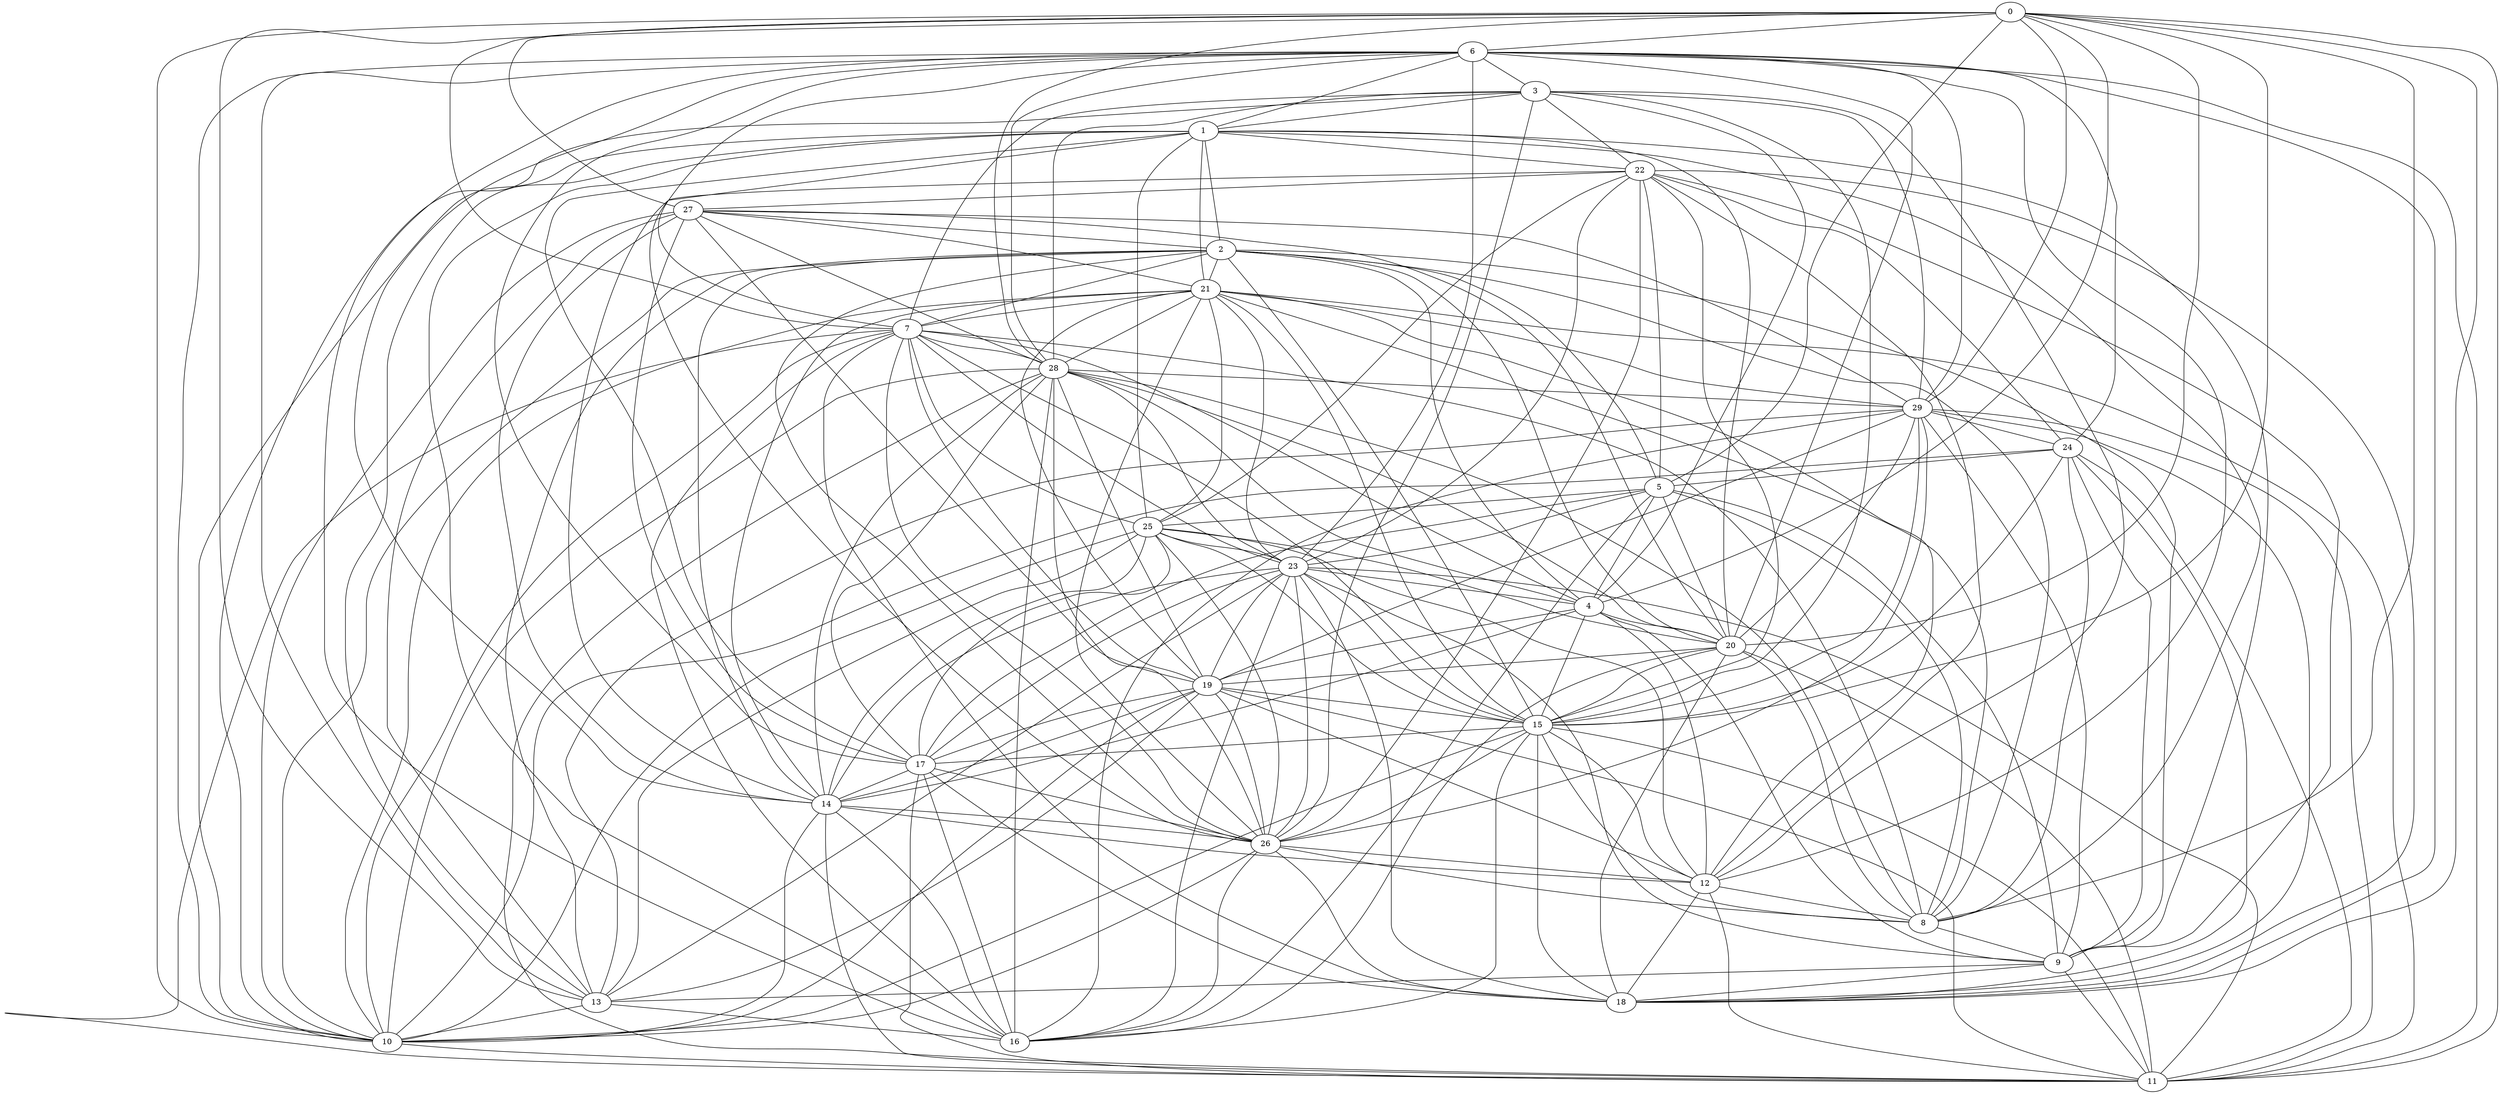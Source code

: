 strict graph G {
0;
1;
2;
3;
4;
5;
6;
7;
8;
9;
10;
11;
12;
13;
14;
15;
16;
17;
18;
19;
20;
21;
22;
23;
24;
25;
26;
27;
28;
29;
2 -- 15;
19 -- 11;
1 -- 6;
19 -- 29;
11 -- 12;
11 -- 29;
23 -- 13;
2 -- 13;
21 -- 11;
14 -- 12;
19 -- 14;
21 -- 12;
26 -- 10;
10 -- 0;
18 -- 26;
21 -- 10;
3 -- 12;
28 -- 4;
13 -- 16;
20 -- 19;
7 -- 8;
17 -- 1;
23 -- 11;
29 -- 24;
22 -- 27;
21 -- 19;
4 -- 7;
25 -- 17;
23 -- 7;
7 -- 19;
16 -- 26;
16 -- 6;
1 -- 13;
13 -- 0;
6 -- 20;
7 -- 10;
7 -- 25;
28 -- 29;
2 -- 9;
26 -- 7;
9 -- 5;
6 -- 14;
5 -- 23;
21 -- 26;
28 -- 19;
15 -- 21;
22 -- 24;
7 -- 15;
18 -- 22;
28 -- 23;
18 -- 6;
13 -- 19;
19 -- 15;
6 -- 13;
27 -- 13;
10 -- 28;
28 -- 20;
13 -- 10;
15 -- 10;
25 -- 20;
16 -- 28;
1 -- 10;
27 -- 2;
11 -- 0;
19 -- 27;
9 -- 1;
14 -- 10;
15 -- 22;
26 -- 19;
26 -- 25;
10 -- 3;
17 -- 19;
17 -- 6;
15 -- 25;
25 -- 13;
28 -- 17;
16 -- 23;
10 -- 27;
18 -- 29;
0 -- 27;
26 -- 3;
15 -- 4;
5 -- 25;
28 -- 27;
8 -- 26;
27 -- 17;
0 -- 15;
11 -- 20;
25 -- 10;
22 -- 26;
6 -- 28;
14 -- 27;
26 -- 1;
8 -- 5;
12 -- 25;
5 -- 22;
26 -- 2;
4 -- 2;
0 -- 20;
26 -- 23;
1 -- 21;
5 -- 20;
3 -- 1;
17 -- 16;
5 -- 17;
9 -- 13;
4 -- 5;
11 -- 28;
2 -- 20;
7 -- 28;
23 -- 4;
8 -- 9;
0 -- 8;
8 -- 20;
2 -- 21;
3 -- 4;
11 -- 24;
21 -- 25;
10 -- 19;
24 -- 18;
15 -- 8;
14 -- 16;
21 -- 27;
20 -- 1;
28 -- 26;
7 -- 11;
6 -- 24;
14 -- 25;
21 -- 28;
1 -- 8;
0 -- 28;
18 -- 0;
12 -- 18;
26 -- 12;
22 -- 12;
10 -- 11;
1 -- 22;
7 -- 2;
18 -- 23;
6 -- 7;
25 -- 23;
8 -- 21;
4 -- 12;
0 -- 7;
4 -- 9;
24 -- 9;
29 -- 3;
12 -- 19;
28 -- 14;
4 -- 0;
2 -- 14;
9 -- 22;
4 -- 20;
24 -- 8;
23 -- 17;
17 -- 18;
14 -- 4;
25 -- 1;
9 -- 18;
6 -- 11;
27 -- 29;
21 -- 29;
2 -- 8;
17 -- 14;
26 -- 29;
10 -- 2;
29 -- 16;
15 -- 17;
20 -- 16;
15 -- 29;
23 -- 21;
21 -- 14;
29 -- 20;
23 -- 9;
0 -- 6;
11 -- 17;
18 -- 20;
18 -- 15;
24 -- 10;
6 -- 10;
3 -- 7;
9 -- 11;
15 -- 12;
5 -- 0;
19 -- 23;
15 -- 23;
12 -- 8;
14 -- 22;
20 -- 27;
16 -- 15;
26 -- 15;
14 -- 26;
6 -- 3;
14 -- 11;
28 -- 8;
23 -- 22;
9 -- 29;
7 -- 16;
15 -- 24;
2 -- 1;
17 -- 26;
6 -- 29;
21 -- 7;
29 -- 13;
14 -- 23;
22 -- 3;
1 -- 16;
12 -- 6;
5 -- 16;
19 -- 4;
15 -- 11;
0 -- 29;
24 -- 5;
28 -- 3;
25 -- 22;
7 -- 18;
15 -- 3;
6 -- 23;
15 -- 20;
5 -- 2;
}
